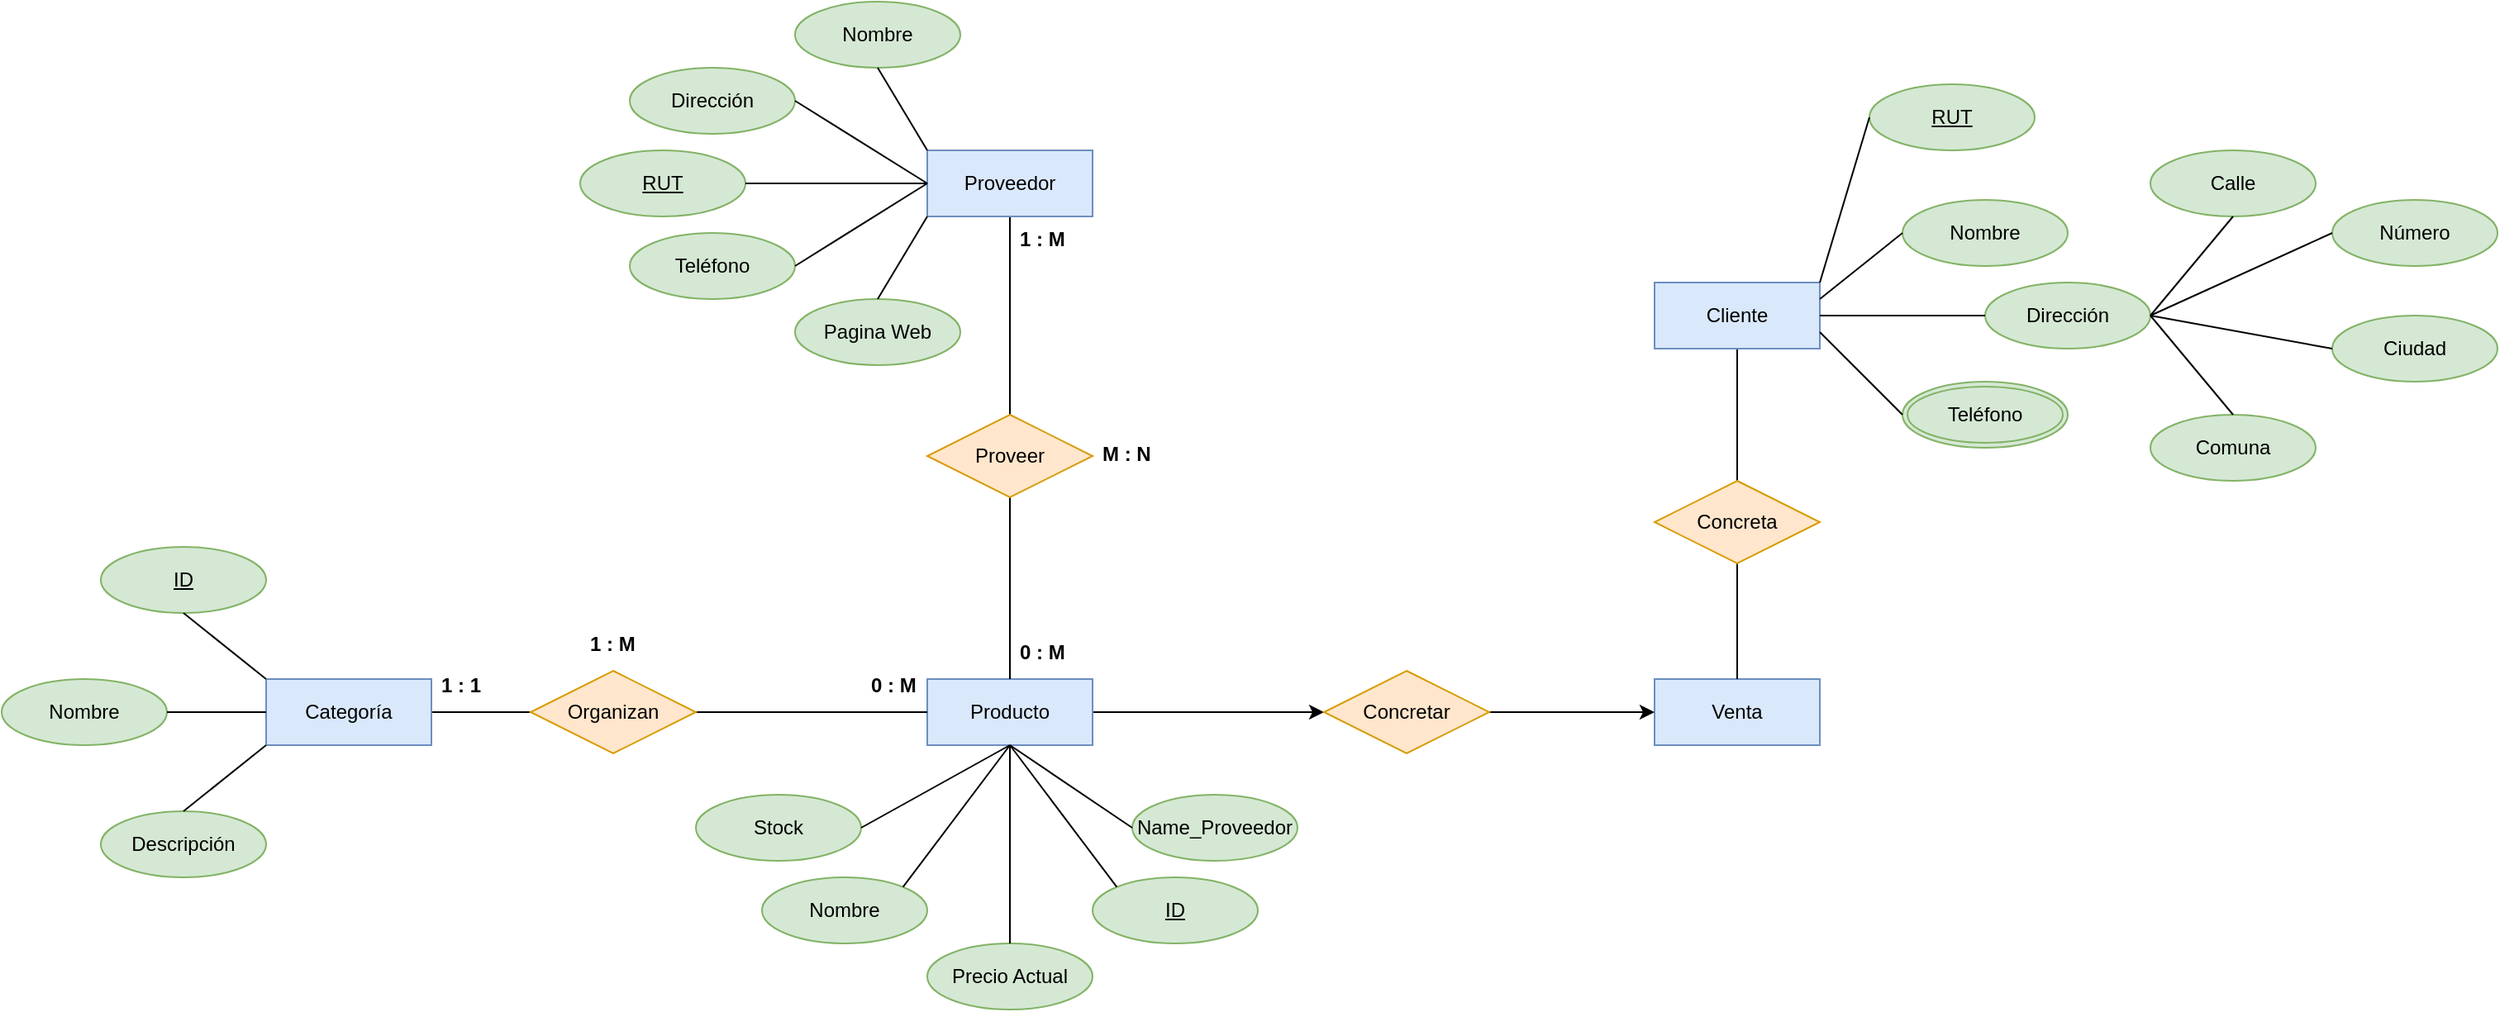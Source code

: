 <mxfile version="24.2.5" type="github">
  <diagram name="Página-1" id="-VSck5TnIiOtVigktZAM">
    <mxGraphModel dx="1449" dy="394" grid="1" gridSize="10" guides="1" tooltips="1" connect="1" arrows="1" fold="1" page="1" pageScale="1" pageWidth="827" pageHeight="1169" math="0" shadow="0">
      <root>
        <mxCell id="0" />
        <mxCell id="1" parent="0" />
        <mxCell id="VbbwbDJg4nd9tGN5y98i-33" style="edgeStyle=orthogonalEdgeStyle;rounded=0;orthogonalLoop=1;jettySize=auto;html=1;entryX=0.5;entryY=0;entryDx=0;entryDy=0;endArrow=none;endFill=0;" edge="1" parent="1" source="VbbwbDJg4nd9tGN5y98i-1" target="VbbwbDJg4nd9tGN5y98i-32">
          <mxGeometry relative="1" as="geometry" />
        </mxCell>
        <mxCell id="VbbwbDJg4nd9tGN5y98i-1" value="Proveedor" style="whiteSpace=wrap;html=1;align=center;fillColor=#dae8fc;strokeColor=#6c8ebf;" vertex="1" parent="1">
          <mxGeometry x="240" y="240" width="100" height="40" as="geometry" />
        </mxCell>
        <mxCell id="VbbwbDJg4nd9tGN5y98i-82" style="edgeStyle=orthogonalEdgeStyle;rounded=0;orthogonalLoop=1;jettySize=auto;html=1;entryX=0.5;entryY=0;entryDx=0;entryDy=0;endArrow=none;endFill=0;" edge="1" parent="1" source="VbbwbDJg4nd9tGN5y98i-2" target="VbbwbDJg4nd9tGN5y98i-78">
          <mxGeometry relative="1" as="geometry" />
        </mxCell>
        <mxCell id="VbbwbDJg4nd9tGN5y98i-2" value="Cliente" style="whiteSpace=wrap;html=1;align=center;fillColor=#dae8fc;strokeColor=#6c8ebf;" vertex="1" parent="1">
          <mxGeometry x="680" y="320" width="100" height="40" as="geometry" />
        </mxCell>
        <mxCell id="VbbwbDJg4nd9tGN5y98i-80" style="edgeStyle=orthogonalEdgeStyle;rounded=0;orthogonalLoop=1;jettySize=auto;html=1;entryX=0;entryY=0.5;entryDx=0;entryDy=0;" edge="1" parent="1" source="VbbwbDJg4nd9tGN5y98i-3" target="VbbwbDJg4nd9tGN5y98i-79">
          <mxGeometry relative="1" as="geometry" />
        </mxCell>
        <mxCell id="VbbwbDJg4nd9tGN5y98i-3" value="Producto" style="whiteSpace=wrap;html=1;align=center;fillColor=#dae8fc;strokeColor=#6c8ebf;" vertex="1" parent="1">
          <mxGeometry x="240" y="560" width="100" height="40" as="geometry" />
        </mxCell>
        <mxCell id="VbbwbDJg4nd9tGN5y98i-68" style="edgeStyle=orthogonalEdgeStyle;rounded=0;orthogonalLoop=1;jettySize=auto;html=1;entryX=0;entryY=0.5;entryDx=0;entryDy=0;endArrow=none;endFill=0;" edge="1" parent="1" source="VbbwbDJg4nd9tGN5y98i-4" target="VbbwbDJg4nd9tGN5y98i-62">
          <mxGeometry relative="1" as="geometry" />
        </mxCell>
        <mxCell id="VbbwbDJg4nd9tGN5y98i-4" value="Categoría" style="whiteSpace=wrap;html=1;align=center;fillColor=#dae8fc;strokeColor=#6c8ebf;" vertex="1" parent="1">
          <mxGeometry x="-160" y="560" width="100" height="40" as="geometry" />
        </mxCell>
        <mxCell id="VbbwbDJg4nd9tGN5y98i-5" value="Venta" style="whiteSpace=wrap;html=1;align=center;fillColor=#dae8fc;strokeColor=#6c8ebf;" vertex="1" parent="1">
          <mxGeometry x="680" y="560" width="100" height="40" as="geometry" />
        </mxCell>
        <mxCell id="VbbwbDJg4nd9tGN5y98i-6" value="Dirección" style="ellipse;whiteSpace=wrap;html=1;align=center;fillColor=#d5e8d4;strokeColor=#82b366;" vertex="1" parent="1">
          <mxGeometry x="60" y="190" width="100" height="40" as="geometry" />
        </mxCell>
        <mxCell id="VbbwbDJg4nd9tGN5y98i-7" value="Nombre" style="ellipse;whiteSpace=wrap;html=1;align=center;fillColor=#d5e8d4;strokeColor=#82b366;" vertex="1" parent="1">
          <mxGeometry x="160" y="150" width="100" height="40" as="geometry" />
        </mxCell>
        <mxCell id="VbbwbDJg4nd9tGN5y98i-8" value="RUT" style="ellipse;whiteSpace=wrap;html=1;align=center;fontStyle=4;fillColor=#d5e8d4;strokeColor=#82b366;" vertex="1" parent="1">
          <mxGeometry x="30" y="240" width="100" height="40" as="geometry" />
        </mxCell>
        <mxCell id="VbbwbDJg4nd9tGN5y98i-9" value="Teléfono" style="ellipse;whiteSpace=wrap;html=1;align=center;fillColor=#d5e8d4;strokeColor=#82b366;" vertex="1" parent="1">
          <mxGeometry x="60" y="290" width="100" height="40" as="geometry" />
        </mxCell>
        <mxCell id="VbbwbDJg4nd9tGN5y98i-10" value="Pagina Web" style="ellipse;whiteSpace=wrap;html=1;align=center;fillColor=#d5e8d4;strokeColor=#82b366;" vertex="1" parent="1">
          <mxGeometry x="160" y="330" width="100" height="40" as="geometry" />
        </mxCell>
        <mxCell id="VbbwbDJg4nd9tGN5y98i-11" value="Calle" style="ellipse;whiteSpace=wrap;html=1;align=center;fillColor=#d5e8d4;strokeColor=#82b366;" vertex="1" parent="1">
          <mxGeometry x="980" y="240" width="100" height="40" as="geometry" />
        </mxCell>
        <mxCell id="VbbwbDJg4nd9tGN5y98i-12" value="Nombre" style="ellipse;whiteSpace=wrap;html=1;align=center;fillColor=#d5e8d4;strokeColor=#82b366;" vertex="1" parent="1">
          <mxGeometry x="830" y="270" width="100" height="40" as="geometry" />
        </mxCell>
        <mxCell id="VbbwbDJg4nd9tGN5y98i-13" value="RUT" style="ellipse;whiteSpace=wrap;html=1;align=center;fontStyle=4;fillColor=#d5e8d4;strokeColor=#82b366;" vertex="1" parent="1">
          <mxGeometry x="810" y="200" width="100" height="40" as="geometry" />
        </mxCell>
        <mxCell id="VbbwbDJg4nd9tGN5y98i-14" value="Teléfono" style="ellipse;shape=doubleEllipse;margin=3;whiteSpace=wrap;html=1;align=center;fillColor=#d5e8d4;strokeColor=#82b366;" vertex="1" parent="1">
          <mxGeometry x="830" y="380" width="100" height="40" as="geometry" />
        </mxCell>
        <mxCell id="VbbwbDJg4nd9tGN5y98i-15" value="Dirección" style="ellipse;whiteSpace=wrap;html=1;align=center;fillColor=#d5e8d4;strokeColor=#82b366;" vertex="1" parent="1">
          <mxGeometry x="880" y="320" width="100" height="40" as="geometry" />
        </mxCell>
        <mxCell id="VbbwbDJg4nd9tGN5y98i-18" value="Número" style="ellipse;whiteSpace=wrap;html=1;align=center;fillColor=#d5e8d4;strokeColor=#82b366;" vertex="1" parent="1">
          <mxGeometry x="1090" y="270" width="100" height="40" as="geometry" />
        </mxCell>
        <mxCell id="VbbwbDJg4nd9tGN5y98i-19" value="Ciudad" style="ellipse;whiteSpace=wrap;html=1;align=center;fillColor=#d5e8d4;strokeColor=#82b366;" vertex="1" parent="1">
          <mxGeometry x="1090" y="340" width="100" height="40" as="geometry" />
        </mxCell>
        <mxCell id="VbbwbDJg4nd9tGN5y98i-20" value="Comuna" style="ellipse;whiteSpace=wrap;html=1;align=center;fillColor=#d5e8d4;strokeColor=#82b366;" vertex="1" parent="1">
          <mxGeometry x="980" y="400" width="100" height="40" as="geometry" />
        </mxCell>
        <mxCell id="VbbwbDJg4nd9tGN5y98i-34" style="edgeStyle=orthogonalEdgeStyle;rounded=0;orthogonalLoop=1;jettySize=auto;html=1;entryX=0.5;entryY=0;entryDx=0;entryDy=0;endArrow=none;endFill=0;" edge="1" parent="1" source="VbbwbDJg4nd9tGN5y98i-32" target="VbbwbDJg4nd9tGN5y98i-3">
          <mxGeometry relative="1" as="geometry" />
        </mxCell>
        <mxCell id="VbbwbDJg4nd9tGN5y98i-32" value="Proveer" style="shape=rhombus;perimeter=rhombusPerimeter;whiteSpace=wrap;html=1;align=center;fillColor=#ffe6cc;strokeColor=#d79b00;" vertex="1" parent="1">
          <mxGeometry x="240" y="400" width="100" height="50" as="geometry" />
        </mxCell>
        <mxCell id="VbbwbDJg4nd9tGN5y98i-35" value="ID" style="ellipse;whiteSpace=wrap;html=1;align=center;fontStyle=4;fillColor=#d5e8d4;strokeColor=#82b366;" vertex="1" parent="1">
          <mxGeometry x="340" y="680" width="100" height="40" as="geometry" />
        </mxCell>
        <mxCell id="VbbwbDJg4nd9tGN5y98i-36" value="Nombre" style="ellipse;whiteSpace=wrap;html=1;align=center;fillColor=#d5e8d4;strokeColor=#82b366;" vertex="1" parent="1">
          <mxGeometry x="140" y="680" width="100" height="40" as="geometry" />
        </mxCell>
        <mxCell id="VbbwbDJg4nd9tGN5y98i-37" value="Precio Actual" style="ellipse;whiteSpace=wrap;html=1;align=center;fillColor=#d5e8d4;strokeColor=#82b366;" vertex="1" parent="1">
          <mxGeometry x="240" y="720" width="100" height="40" as="geometry" />
        </mxCell>
        <mxCell id="VbbwbDJg4nd9tGN5y98i-38" value="Stock" style="ellipse;whiteSpace=wrap;html=1;align=center;fillColor=#d5e8d4;strokeColor=#82b366;" vertex="1" parent="1">
          <mxGeometry x="100" y="630" width="100" height="40" as="geometry" />
        </mxCell>
        <mxCell id="VbbwbDJg4nd9tGN5y98i-39" value="Name_Proveedor" style="ellipse;whiteSpace=wrap;html=1;align=center;fillColor=#d5e8d4;strokeColor=#82b366;" vertex="1" parent="1">
          <mxGeometry x="364" y="630" width="100" height="40" as="geometry" />
        </mxCell>
        <mxCell id="VbbwbDJg4nd9tGN5y98i-43" value="" style="endArrow=none;html=1;rounded=0;entryX=0;entryY=0;entryDx=0;entryDy=0;exitX=0.5;exitY=1;exitDx=0;exitDy=0;" edge="1" parent="1" source="VbbwbDJg4nd9tGN5y98i-7" target="VbbwbDJg4nd9tGN5y98i-1">
          <mxGeometry relative="1" as="geometry">
            <mxPoint x="190" y="290" as="sourcePoint" />
            <mxPoint x="350" y="290" as="targetPoint" />
          </mxGeometry>
        </mxCell>
        <mxCell id="VbbwbDJg4nd9tGN5y98i-44" value="" style="endArrow=none;html=1;rounded=0;entryX=0;entryY=0.5;entryDx=0;entryDy=0;exitX=1;exitY=0.5;exitDx=0;exitDy=0;" edge="1" parent="1" source="VbbwbDJg4nd9tGN5y98i-6" target="VbbwbDJg4nd9tGN5y98i-1">
          <mxGeometry relative="1" as="geometry">
            <mxPoint x="190" y="180" as="sourcePoint" />
            <mxPoint x="250" y="250" as="targetPoint" />
          </mxGeometry>
        </mxCell>
        <mxCell id="VbbwbDJg4nd9tGN5y98i-45" value="" style="endArrow=none;html=1;rounded=0;entryX=0;entryY=0.5;entryDx=0;entryDy=0;exitX=1;exitY=0.5;exitDx=0;exitDy=0;" edge="1" parent="1" source="VbbwbDJg4nd9tGN5y98i-8" target="VbbwbDJg4nd9tGN5y98i-1">
          <mxGeometry relative="1" as="geometry">
            <mxPoint x="150" y="250" as="sourcePoint" />
            <mxPoint x="230" y="290" as="targetPoint" />
          </mxGeometry>
        </mxCell>
        <mxCell id="VbbwbDJg4nd9tGN5y98i-46" value="" style="endArrow=none;html=1;rounded=0;entryX=0;entryY=0.5;entryDx=0;entryDy=0;exitX=1;exitY=0.5;exitDx=0;exitDy=0;" edge="1" parent="1" source="VbbwbDJg4nd9tGN5y98i-9" target="VbbwbDJg4nd9tGN5y98i-1">
          <mxGeometry relative="1" as="geometry">
            <mxPoint x="140" y="270" as="sourcePoint" />
            <mxPoint x="250" y="270" as="targetPoint" />
          </mxGeometry>
        </mxCell>
        <mxCell id="VbbwbDJg4nd9tGN5y98i-47" value="" style="endArrow=none;html=1;rounded=0;entryX=0;entryY=1;entryDx=0;entryDy=0;exitX=0.5;exitY=0;exitDx=0;exitDy=0;" edge="1" parent="1" source="VbbwbDJg4nd9tGN5y98i-10" target="VbbwbDJg4nd9tGN5y98i-1">
          <mxGeometry relative="1" as="geometry">
            <mxPoint x="170" y="320" as="sourcePoint" />
            <mxPoint x="250" y="270" as="targetPoint" />
          </mxGeometry>
        </mxCell>
        <mxCell id="VbbwbDJg4nd9tGN5y98i-49" value="" style="endArrow=none;html=1;rounded=0;entryX=0.5;entryY=1;entryDx=0;entryDy=0;exitX=1;exitY=0.5;exitDx=0;exitDy=0;" edge="1" parent="1" source="VbbwbDJg4nd9tGN5y98i-38" target="VbbwbDJg4nd9tGN5y98i-3">
          <mxGeometry relative="1" as="geometry">
            <mxPoint x="220" y="620" as="sourcePoint" />
            <mxPoint x="380" y="620" as="targetPoint" />
          </mxGeometry>
        </mxCell>
        <mxCell id="VbbwbDJg4nd9tGN5y98i-50" value="" style="endArrow=none;html=1;rounded=0;exitX=1;exitY=0;exitDx=0;exitDy=0;" edge="1" parent="1" source="VbbwbDJg4nd9tGN5y98i-36">
          <mxGeometry relative="1" as="geometry">
            <mxPoint x="220" y="630" as="sourcePoint" />
            <mxPoint x="290" y="600" as="targetPoint" />
          </mxGeometry>
        </mxCell>
        <mxCell id="VbbwbDJg4nd9tGN5y98i-51" value="" style="endArrow=none;html=1;rounded=0;exitX=0;exitY=0.5;exitDx=0;exitDy=0;" edge="1" parent="1" source="VbbwbDJg4nd9tGN5y98i-39">
          <mxGeometry relative="1" as="geometry">
            <mxPoint x="245" y="676" as="sourcePoint" />
            <mxPoint x="290" y="600" as="targetPoint" />
          </mxGeometry>
        </mxCell>
        <mxCell id="VbbwbDJg4nd9tGN5y98i-52" value="" style="endArrow=none;html=1;rounded=0;exitX=0;exitY=0;exitDx=0;exitDy=0;entryX=0.5;entryY=1;entryDx=0;entryDy=0;" edge="1" parent="1" source="VbbwbDJg4nd9tGN5y98i-35" target="VbbwbDJg4nd9tGN5y98i-3">
          <mxGeometry relative="1" as="geometry">
            <mxPoint x="380" y="630" as="sourcePoint" />
            <mxPoint x="300" y="610" as="targetPoint" />
          </mxGeometry>
        </mxCell>
        <mxCell id="VbbwbDJg4nd9tGN5y98i-53" value="" style="endArrow=none;html=1;rounded=0;exitX=0.5;exitY=0;exitDx=0;exitDy=0;" edge="1" parent="1" source="VbbwbDJg4nd9tGN5y98i-37" target="VbbwbDJg4nd9tGN5y98i-3">
          <mxGeometry relative="1" as="geometry">
            <mxPoint x="340" y="690" as="sourcePoint" />
            <mxPoint x="290" y="610" as="targetPoint" />
          </mxGeometry>
        </mxCell>
        <mxCell id="VbbwbDJg4nd9tGN5y98i-54" value="" style="endArrow=none;html=1;rounded=0;exitX=1;exitY=0;exitDx=0;exitDy=0;entryX=0;entryY=0.5;entryDx=0;entryDy=0;" edge="1" parent="1" source="VbbwbDJg4nd9tGN5y98i-2" target="VbbwbDJg4nd9tGN5y98i-13">
          <mxGeometry relative="1" as="geometry">
            <mxPoint x="830" y="340" as="sourcePoint" />
            <mxPoint x="990" y="340" as="targetPoint" />
          </mxGeometry>
        </mxCell>
        <mxCell id="VbbwbDJg4nd9tGN5y98i-55" value="" style="endArrow=none;html=1;rounded=0;entryX=0;entryY=0.5;entryDx=0;entryDy=0;exitX=1;exitY=0.25;exitDx=0;exitDy=0;" edge="1" parent="1" source="VbbwbDJg4nd9tGN5y98i-2" target="VbbwbDJg4nd9tGN5y98i-12">
          <mxGeometry relative="1" as="geometry">
            <mxPoint x="780" y="340" as="sourcePoint" />
            <mxPoint x="820" y="250" as="targetPoint" />
          </mxGeometry>
        </mxCell>
        <mxCell id="VbbwbDJg4nd9tGN5y98i-56" value="" style="endArrow=none;html=1;rounded=0;exitX=1;exitY=0.5;exitDx=0;exitDy=0;entryX=0;entryY=0.5;entryDx=0;entryDy=0;" edge="1" parent="1" source="VbbwbDJg4nd9tGN5y98i-2" target="VbbwbDJg4nd9tGN5y98i-15">
          <mxGeometry relative="1" as="geometry">
            <mxPoint x="790" y="350" as="sourcePoint" />
            <mxPoint x="870" y="270" as="targetPoint" />
          </mxGeometry>
        </mxCell>
        <mxCell id="VbbwbDJg4nd9tGN5y98i-57" value="" style="endArrow=none;html=1;rounded=0;exitX=1;exitY=0.75;exitDx=0;exitDy=0;entryX=0;entryY=0.5;entryDx=0;entryDy=0;" edge="1" parent="1" source="VbbwbDJg4nd9tGN5y98i-2" target="VbbwbDJg4nd9tGN5y98i-14">
          <mxGeometry relative="1" as="geometry">
            <mxPoint x="790" y="350" as="sourcePoint" />
            <mxPoint x="890" y="350" as="targetPoint" />
          </mxGeometry>
        </mxCell>
        <mxCell id="VbbwbDJg4nd9tGN5y98i-58" value="" style="endArrow=none;html=1;rounded=0;entryX=0.5;entryY=1;entryDx=0;entryDy=0;exitX=1;exitY=0.5;exitDx=0;exitDy=0;" edge="1" parent="1" source="VbbwbDJg4nd9tGN5y98i-15" target="VbbwbDJg4nd9tGN5y98i-11">
          <mxGeometry relative="1" as="geometry">
            <mxPoint x="990" y="340" as="sourcePoint" />
            <mxPoint x="1070" y="270" as="targetPoint" />
          </mxGeometry>
        </mxCell>
        <mxCell id="VbbwbDJg4nd9tGN5y98i-59" value="" style="endArrow=none;html=1;rounded=0;entryX=0;entryY=0.5;entryDx=0;entryDy=0;" edge="1" parent="1" target="VbbwbDJg4nd9tGN5y98i-18">
          <mxGeometry relative="1" as="geometry">
            <mxPoint x="980" y="340" as="sourcePoint" />
            <mxPoint x="1040" y="290" as="targetPoint" />
          </mxGeometry>
        </mxCell>
        <mxCell id="VbbwbDJg4nd9tGN5y98i-60" value="" style="endArrow=none;html=1;rounded=0;entryX=0;entryY=0.5;entryDx=0;entryDy=0;exitX=1;exitY=0.5;exitDx=0;exitDy=0;" edge="1" parent="1" source="VbbwbDJg4nd9tGN5y98i-15" target="VbbwbDJg4nd9tGN5y98i-19">
          <mxGeometry relative="1" as="geometry">
            <mxPoint x="990" y="350" as="sourcePoint" />
            <mxPoint x="1100" y="300" as="targetPoint" />
          </mxGeometry>
        </mxCell>
        <mxCell id="VbbwbDJg4nd9tGN5y98i-61" value="" style="endArrow=none;html=1;rounded=0;entryX=0.5;entryY=0;entryDx=0;entryDy=0;" edge="1" parent="1" target="VbbwbDJg4nd9tGN5y98i-20">
          <mxGeometry relative="1" as="geometry">
            <mxPoint x="980" y="340" as="sourcePoint" />
            <mxPoint x="1100" y="370" as="targetPoint" />
          </mxGeometry>
        </mxCell>
        <mxCell id="VbbwbDJg4nd9tGN5y98i-67" style="edgeStyle=orthogonalEdgeStyle;rounded=0;orthogonalLoop=1;jettySize=auto;html=1;entryX=0;entryY=0.5;entryDx=0;entryDy=0;endArrow=none;endFill=0;" edge="1" parent="1" source="VbbwbDJg4nd9tGN5y98i-62" target="VbbwbDJg4nd9tGN5y98i-3">
          <mxGeometry relative="1" as="geometry" />
        </mxCell>
        <mxCell id="VbbwbDJg4nd9tGN5y98i-62" value="Organizan" style="shape=rhombus;perimeter=rhombusPerimeter;whiteSpace=wrap;html=1;align=center;fillColor=#ffe6cc;strokeColor=#d79b00;" vertex="1" parent="1">
          <mxGeometry y="555" width="100" height="50" as="geometry" />
        </mxCell>
        <mxCell id="VbbwbDJg4nd9tGN5y98i-66" value="1 : M" style="text;strokeColor=none;fillColor=none;spacingLeft=4;spacingRight=4;overflow=hidden;rotatable=0;points=[[0,0.5],[1,0.5]];portConstraint=eastwest;fontSize=12;whiteSpace=wrap;html=1;fontStyle=1" vertex="1" parent="1">
          <mxGeometry x="30" y="525" width="40" height="30" as="geometry" />
        </mxCell>
        <mxCell id="VbbwbDJg4nd9tGN5y98i-69" value="0 : M" style="text;strokeColor=none;fillColor=none;spacingLeft=4;spacingRight=4;overflow=hidden;rotatable=0;points=[[0,0.5],[1,0.5]];portConstraint=eastwest;fontSize=12;whiteSpace=wrap;html=1;fontStyle=1" vertex="1" parent="1">
          <mxGeometry x="200" y="550" width="40" height="30" as="geometry" />
        </mxCell>
        <mxCell id="VbbwbDJg4nd9tGN5y98i-70" value="1 : 1" style="text;strokeColor=none;fillColor=none;spacingLeft=4;spacingRight=4;overflow=hidden;rotatable=0;points=[[0,0.5],[1,0.5]];portConstraint=eastwest;fontSize=12;whiteSpace=wrap;html=1;fontStyle=1" vertex="1" parent="1">
          <mxGeometry x="-60" y="550" width="40" height="30" as="geometry" />
        </mxCell>
        <mxCell id="VbbwbDJg4nd9tGN5y98i-71" value="ID" style="ellipse;whiteSpace=wrap;html=1;align=center;fontStyle=4;fillColor=#d5e8d4;strokeColor=#82b366;" vertex="1" parent="1">
          <mxGeometry x="-260" y="480" width="100" height="40" as="geometry" />
        </mxCell>
        <mxCell id="VbbwbDJg4nd9tGN5y98i-72" value="Descripción" style="ellipse;whiteSpace=wrap;html=1;align=center;fillColor=#d5e8d4;strokeColor=#82b366;" vertex="1" parent="1">
          <mxGeometry x="-260" y="640" width="100" height="40" as="geometry" />
        </mxCell>
        <mxCell id="VbbwbDJg4nd9tGN5y98i-73" value="Nombre" style="ellipse;whiteSpace=wrap;html=1;align=center;fillColor=#d5e8d4;strokeColor=#82b366;" vertex="1" parent="1">
          <mxGeometry x="-320" y="560" width="100" height="40" as="geometry" />
        </mxCell>
        <mxCell id="VbbwbDJg4nd9tGN5y98i-74" value="" style="endArrow=none;html=1;rounded=0;entryX=0;entryY=0;entryDx=0;entryDy=0;exitX=0.5;exitY=1;exitDx=0;exitDy=0;" edge="1" parent="1" source="VbbwbDJg4nd9tGN5y98i-71" target="VbbwbDJg4nd9tGN5y98i-4">
          <mxGeometry relative="1" as="geometry">
            <mxPoint x="-140" y="580" as="sourcePoint" />
            <mxPoint x="20" y="580" as="targetPoint" />
          </mxGeometry>
        </mxCell>
        <mxCell id="VbbwbDJg4nd9tGN5y98i-76" value="" style="endArrow=none;html=1;rounded=0;entryX=0;entryY=0.5;entryDx=0;entryDy=0;exitX=1;exitY=0.5;exitDx=0;exitDy=0;" edge="1" parent="1" source="VbbwbDJg4nd9tGN5y98i-73" target="VbbwbDJg4nd9tGN5y98i-4">
          <mxGeometry relative="1" as="geometry">
            <mxPoint x="-200" y="535" as="sourcePoint" />
            <mxPoint x="-150" y="570" as="targetPoint" />
          </mxGeometry>
        </mxCell>
        <mxCell id="VbbwbDJg4nd9tGN5y98i-77" value="" style="endArrow=none;html=1;rounded=0;entryX=0;entryY=1;entryDx=0;entryDy=0;exitX=0.5;exitY=0;exitDx=0;exitDy=0;" edge="1" parent="1" source="VbbwbDJg4nd9tGN5y98i-72" target="VbbwbDJg4nd9tGN5y98i-4">
          <mxGeometry relative="1" as="geometry">
            <mxPoint x="-200" y="535" as="sourcePoint" />
            <mxPoint x="-150" y="570" as="targetPoint" />
          </mxGeometry>
        </mxCell>
        <mxCell id="VbbwbDJg4nd9tGN5y98i-83" style="edgeStyle=orthogonalEdgeStyle;rounded=0;orthogonalLoop=1;jettySize=auto;html=1;endArrow=none;endFill=0;" edge="1" parent="1" source="VbbwbDJg4nd9tGN5y98i-78" target="VbbwbDJg4nd9tGN5y98i-5">
          <mxGeometry relative="1" as="geometry" />
        </mxCell>
        <mxCell id="VbbwbDJg4nd9tGN5y98i-78" value="Concreta" style="shape=rhombus;perimeter=rhombusPerimeter;whiteSpace=wrap;html=1;align=center;fillColor=#ffe6cc;strokeColor=#d79b00;" vertex="1" parent="1">
          <mxGeometry x="680" y="440" width="100" height="50" as="geometry" />
        </mxCell>
        <mxCell id="VbbwbDJg4nd9tGN5y98i-81" style="edgeStyle=orthogonalEdgeStyle;rounded=0;orthogonalLoop=1;jettySize=auto;html=1;entryX=0;entryY=0.5;entryDx=0;entryDy=0;" edge="1" parent="1" source="VbbwbDJg4nd9tGN5y98i-79" target="VbbwbDJg4nd9tGN5y98i-5">
          <mxGeometry relative="1" as="geometry" />
        </mxCell>
        <mxCell id="VbbwbDJg4nd9tGN5y98i-79" value="Concretar" style="shape=rhombus;perimeter=rhombusPerimeter;whiteSpace=wrap;html=1;align=center;fillColor=#ffe6cc;strokeColor=#d79b00;" vertex="1" parent="1">
          <mxGeometry x="480" y="555" width="100" height="50" as="geometry" />
        </mxCell>
        <mxCell id="VbbwbDJg4nd9tGN5y98i-84" value="M : N" style="text;strokeColor=none;fillColor=none;spacingLeft=4;spacingRight=4;overflow=hidden;rotatable=0;points=[[0,0.5],[1,0.5]];portConstraint=eastwest;fontSize=12;whiteSpace=wrap;html=1;fontStyle=1" vertex="1" parent="1">
          <mxGeometry x="340" y="410" width="50" height="30" as="geometry" />
        </mxCell>
        <mxCell id="VbbwbDJg4nd9tGN5y98i-85" value="0 : M" style="text;strokeColor=none;fillColor=none;spacingLeft=4;spacingRight=4;overflow=hidden;rotatable=0;points=[[0,0.5],[1,0.5]];portConstraint=eastwest;fontSize=12;whiteSpace=wrap;html=1;fontStyle=1" vertex="1" parent="1">
          <mxGeometry x="290" y="530" width="50" height="30" as="geometry" />
        </mxCell>
        <mxCell id="VbbwbDJg4nd9tGN5y98i-86" value="1 : M" style="text;strokeColor=none;fillColor=none;spacingLeft=4;spacingRight=4;overflow=hidden;rotatable=0;points=[[0,0.5],[1,0.5]];portConstraint=eastwest;fontSize=12;whiteSpace=wrap;html=1;fontStyle=1" vertex="1" parent="1">
          <mxGeometry x="290" y="280" width="50" height="30" as="geometry" />
        </mxCell>
      </root>
    </mxGraphModel>
  </diagram>
</mxfile>
